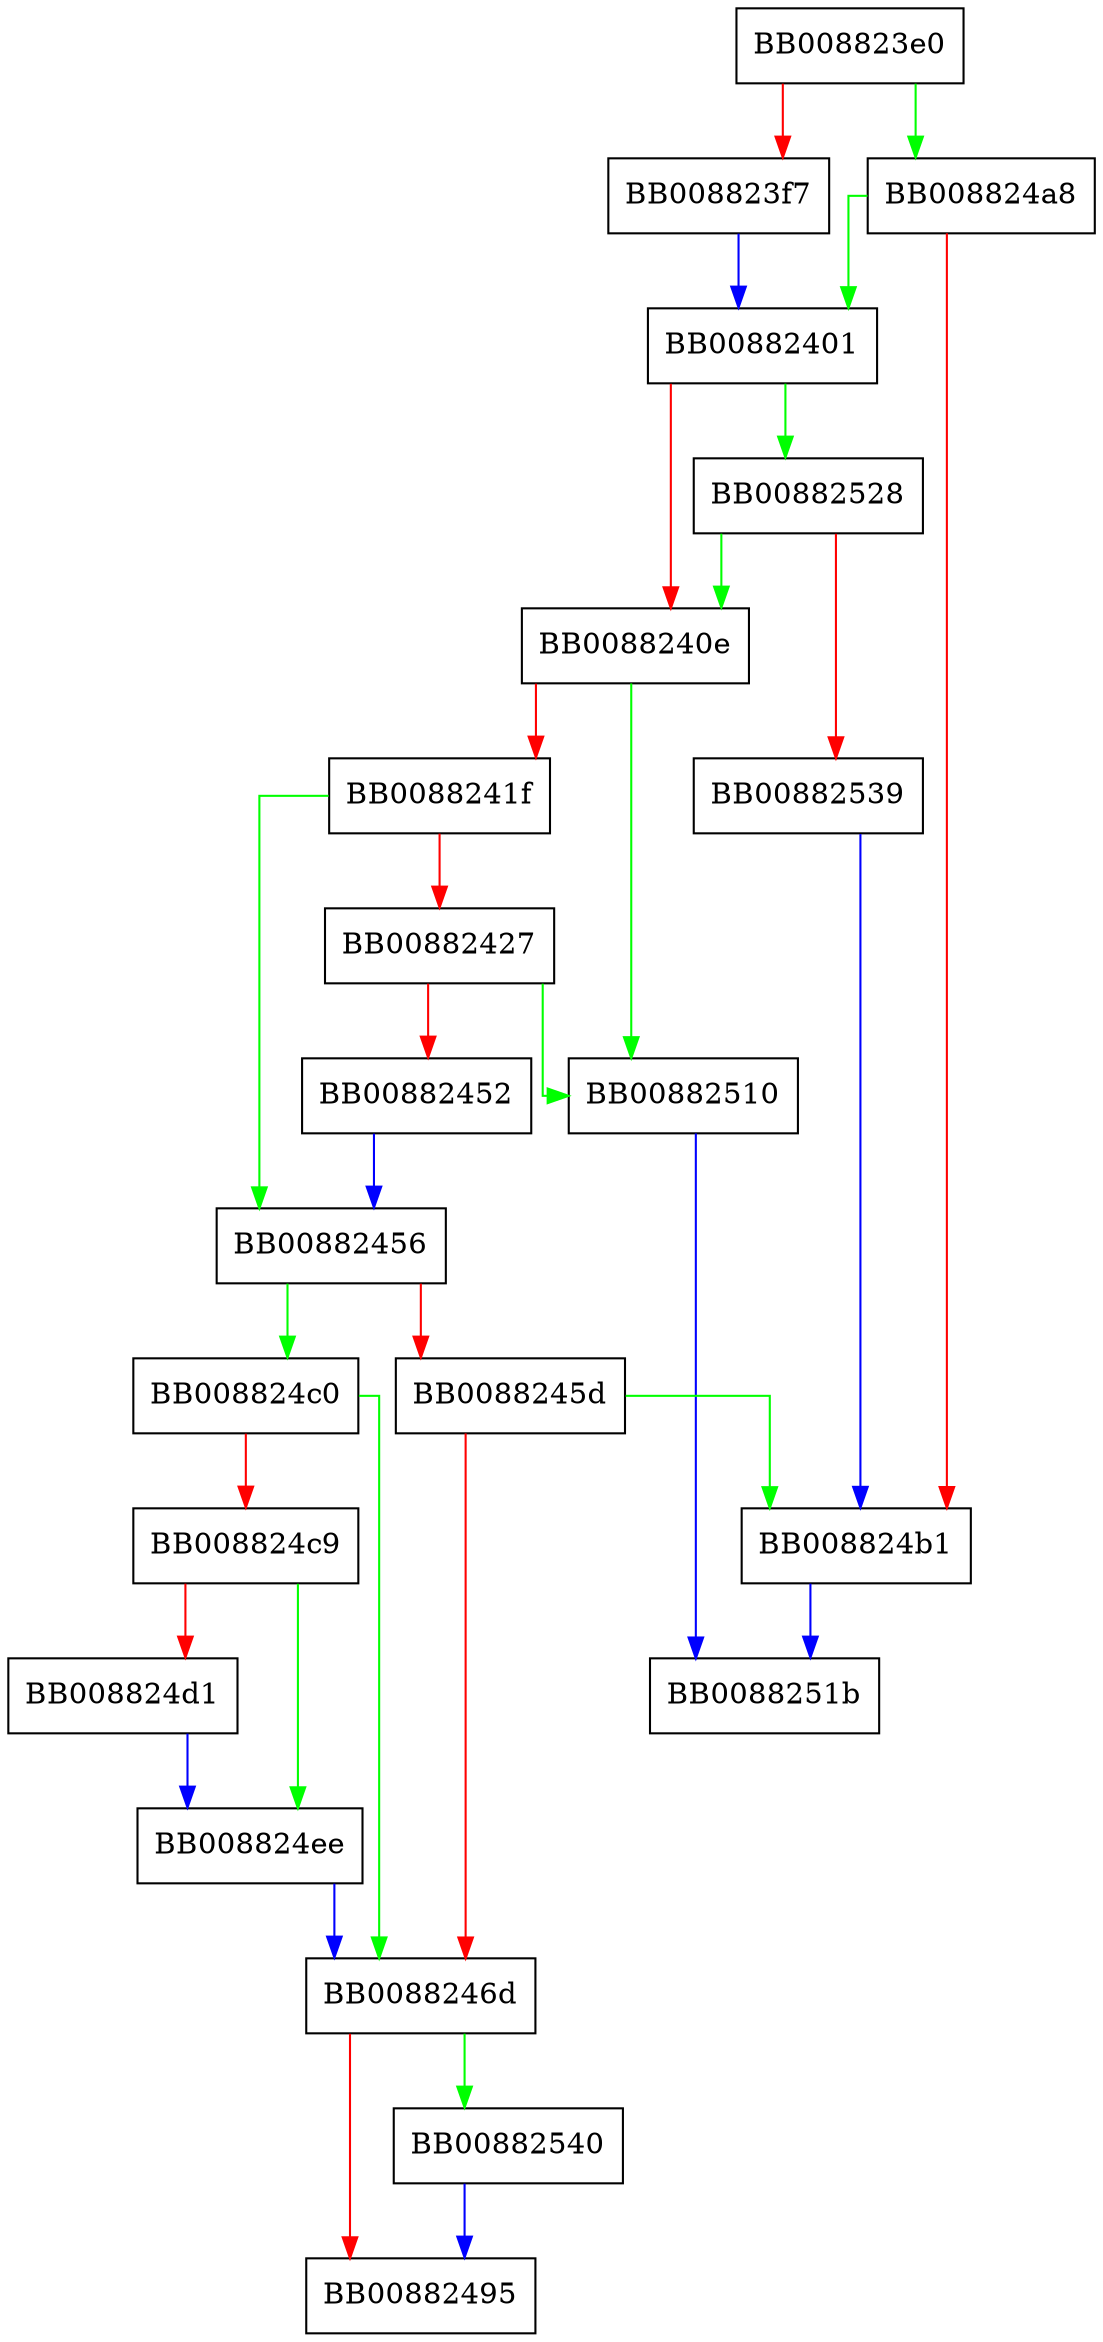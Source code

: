 digraph __uflow {
  node [shape="box"];
  graph [splines=ortho];
  BB008823e0 -> BB008824a8 [color="green"];
  BB008823e0 -> BB008823f7 [color="red"];
  BB008823f7 -> BB00882401 [color="blue"];
  BB00882401 -> BB00882528 [color="green"];
  BB00882401 -> BB0088240e [color="red"];
  BB0088240e -> BB00882510 [color="green"];
  BB0088240e -> BB0088241f [color="red"];
  BB0088241f -> BB00882456 [color="green"];
  BB0088241f -> BB00882427 [color="red"];
  BB00882427 -> BB00882510 [color="green"];
  BB00882427 -> BB00882452 [color="red"];
  BB00882452 -> BB00882456 [color="blue"];
  BB00882456 -> BB008824c0 [color="green"];
  BB00882456 -> BB0088245d [color="red"];
  BB0088245d -> BB008824b1 [color="green"];
  BB0088245d -> BB0088246d [color="red"];
  BB0088246d -> BB00882540 [color="green"];
  BB0088246d -> BB00882495 [color="red"];
  BB008824a8 -> BB00882401 [color="green"];
  BB008824a8 -> BB008824b1 [color="red"];
  BB008824b1 -> BB0088251b [color="blue"];
  BB008824c0 -> BB0088246d [color="green"];
  BB008824c0 -> BB008824c9 [color="red"];
  BB008824c9 -> BB008824ee [color="green"];
  BB008824c9 -> BB008824d1 [color="red"];
  BB008824d1 -> BB008824ee [color="blue"];
  BB008824ee -> BB0088246d [color="blue"];
  BB00882510 -> BB0088251b [color="blue"];
  BB00882528 -> BB0088240e [color="green"];
  BB00882528 -> BB00882539 [color="red"];
  BB00882539 -> BB008824b1 [color="blue"];
  BB00882540 -> BB00882495 [color="blue"];
}